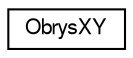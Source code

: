 digraph "Graficzna hierarchia klas"
{
 // LATEX_PDF_SIZE
  edge [fontname="FreeSans",fontsize="10",labelfontname="FreeSans",labelfontsize="10"];
  node [fontname="FreeSans",fontsize="10",shape=record];
  rankdir="LR";
  Node0 [label="ObrysXY",height=0.2,width=0.4,color="black", fillcolor="white", style="filled",URL="$a00113.html",tooltip="Klasa ObryXY sluzy do wyznaczania obrysow obiektow i sprawdzania czy sie one nakladaja czy nie."];
}

